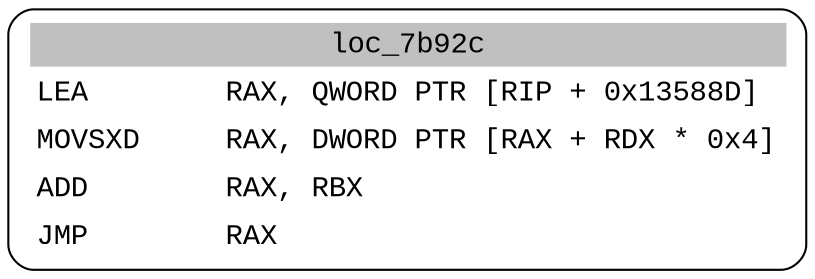 digraph asm_graph {
1941 [
shape="Mrecord" fontname="Courier New"label =<<table border="0" cellborder="0" cellpadding="3"><tr><td align="center" colspan="2" bgcolor="grey">loc_7b92c</td></tr><tr><td align="left">LEA        RAX, QWORD PTR [RIP + 0x13588D]</td></tr><tr><td align="left">MOVSXD     RAX, DWORD PTR [RAX + RDX * 0x4]</td></tr><tr><td align="left">ADD        RAX, RBX</td></tr><tr><td align="left">JMP        RAX</td></tr></table>> ];
}